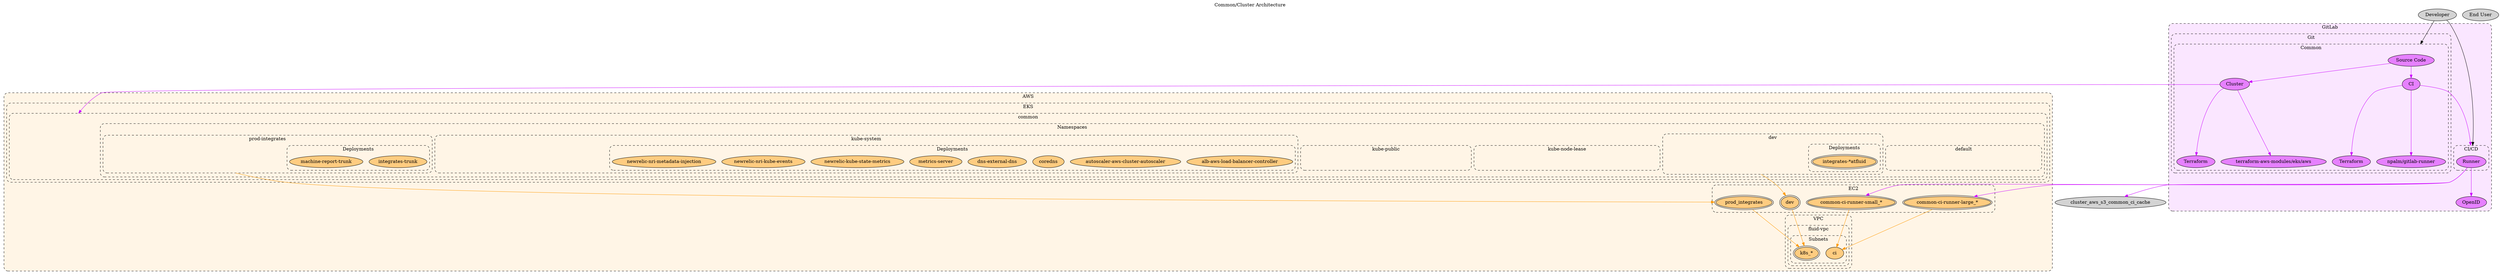 // SPDX-FileCopyrightText: 2022 Fluid Attacks <development@fluidattacks.com>
//
// SPDX-License-Identifier: MPL-2.0

digraph common {
  label="Common/Cluster Architecture"
  labelloc="t"
  compound="true"
  concentrate="true"
  scale="scalexy"

  node[style="filled"]
  graph[style="dashed,rounded"]

  subgraph cluster_aws {
    label="AWS"
    bgcolor="0.1 0.1 1.0"
    node[fillcolor="0.1 0.5 1.0"]

    subgraph cluster_aws_ec2 {
      label="EC2"

      aws_ec2_common_ci_runner_large[label="common-ci-runner-large_*" peripheries="2"]
      aws_ec2_common_ci_runner_small[label="common-ci-runner-small_*" peripheries="2"]
      aws_ec2_dev[label="dev" peripheries="2"]
      aws_ec2_prod_integrates[label="prod_integrates" peripheries="2"]
    }

    subgraph cluster_aws_eks {
      label="EKS"

      subgraph cluster_aws_eks_common {
        label="common"

        cluster_aws_eks_common[style="invis"]

        subgraph cluster_aws_eks_common_worker_groups {
          label="Worker Groups"
        }

        subgraph cluster_aws_eks_common_namespaces {
          label="Namespaces"

          subgraph cluster_aws_eks_common_namespaces_default {
            label="default"

            cluster_aws_eks_common_namespaces_default[style="invis"]
          }

          subgraph cluster_aws_eks_common_namespaces_dev {
            label="dev"

            subgraph cluster_aws_eks_common_namespaces_dev_deployments {
              label="Deployments"

              aws_eks_common_namespaces_dev_deployments_integrates_atfluid[label="integrates-*atfluid" peripheries="2"]
            }

            cluster_aws_eks_common_namespaces_dev[style="invis"]
          }

          subgraph cluster_aws_eks_common_namespaces_kube_node_lease {
            label="kube-node-lease"

            cluster_aws_eks_common_namespaces_kube_node_lease[style="invis"]
          }

          subgraph cluster_aws_eks_common_namespaces_kube_public {
            label="kube-public"

            cluster_aws_eks_common_namespaces_kube_public[style="invis"]
          }

          subgraph cluster_aws_eks_common_namespaces_kube_system {
            label="kube-system"

            subgraph cluster_aws_eks_common_namespaces_kube_system_deployments {
              label="Deployments"

              cluster_aws_eks_common_namespaces_kube_system_alb_aws_load_balancer_controller[label="alb-aws-load-balancer-controller"]
              cluster_aws_eks_common_namespaces_kube_system_autoscaler_aws_cluster_autoscaler[label="autoscaler-aws-cluster-autoscaler"]
              cluster_aws_eks_common_namespaces_kube_system_coredns[label="coredns"]
              cluster_aws_eks_common_namespaces_kube_system_dns_external_dns[label="dns-external-dns"]
              cluster_aws_eks_common_namespaces_kube_system_metrics_server[label="metrics-server"]
              cluster_aws_eks_common_namespaces_kube_system_newrelic_kube_state_metrics[label="newrelic-kube-state-metrics"]
              cluster_aws_eks_common_namespaces_kube_system_newrelic_nri_kube_events[label="newrelic-nri-kube-events"]
              cluster_aws_eks_common_namespaces_kube_system_newrelic_nri_metadata_injection[label="newrelic-nri-metadata-injection"]
            }

            cluster_aws_eks_common_namespaces_kube_system[style="invis"]
          }

          subgraph cluster_aws_eks_common_namespaces_prod_integrates {
            label="prod-integrates"

            subgraph cluster_aws_eks_common_namespaces_prod_integrates_deployments {
              label="Deployments"

              aws_eks_common_namespaces_prod_integrates_deployments_integrates_trunk[label="integrates-trunk"]
              aws_eks_common_namespaces_prod_integrates_deployments_machine_report_trunk[label="machine-report-trunk"]
            }

            cluster_aws_eks_common_namespaces_prod_integrates[style="invis"]
          }

        }
      }
    }

    subgraph cluster_aws_vpc {
      label="VPC"

      subgraph cluster_aws_vpc_fluid_vpc {
        label="fluid-vpc"

        subgraph cluster_aws_vpc_fluid_vpc_subnets {
          label="Subnets"

          cluster_aws_vpc_fluid_vpc_subnets_ci[label="ci"]
          cluster_aws_vpc_fluid_vpc_subnets_k8s[label="k8s_*", peripheries="2"]
        }
      }
    }
  }

  subgraph cluster_cloudflare {
    label="Cloudflare"
    bgcolor="0.6 0.1 1.0"
    node[fillcolor="0.6 0.5 1.0"]

  }

  subgraph cluster_gitlab {
    label="GitLab"
    bgcolor="0.8 0.1 1.0"
    node[fillcolor="0.8 0.5 1.0"]

    subgraph cluster_gitlab_git {
      label="Git"

      subgraph cluster_gitlab_git_common {
        label="Common"

        gitlab_git_common[label="Source Code"]
        gitlab_git_common_ci[label="CI"]
        gitlab_git_common_ci_terraform[label="Terraform"]
        gitlab_git_common_ci_terraform_npalm_gitlab_runner[label="npalm/gitlab-runner"]
        gitlab_git_common_cluster[label="Cluster"]
        gitlab_git_common_cluster_terraform[label="Terraform"]
        gitlab_git_common_cluster_terraform_terraform_aws_modules_eks_aws[label="terraform-aws-modules/eks/aws"]

      }
    }

    gitlab_open_id_provider[label="OpenID"]

    subgraph cluster_gitlab_ci_cd {
      label="CI/CD"

      gitlab_ci_cd_runner[label="Runner"]
    }
  }

  edge[color="0.1 1.0 1.0"]
  aws_ec2_common_ci_runner_large -> cluster_aws_vpc_fluid_vpc_subnets_ci[]
  aws_ec2_common_ci_runner_small -> cluster_aws_vpc_fluid_vpc_subnets_ci[]
  aws_ec2_dev -> cluster_aws_vpc_fluid_vpc_subnets_k8s[]
  aws_ec2_prod_integrates -> cluster_aws_vpc_fluid_vpc_subnets_k8s[]
  cluster_aws_eks_common_namespaces_dev -> aws_ec2_dev[ltail="cluster_aws_eks_common_namespaces_dev"]
  cluster_aws_eks_common_namespaces_prod_integrates -> aws_ec2_prod_integrates[ltail="cluster_aws_eks_common_namespaces_prod_integrates"]

  edge[color="0.6 1.0 1.0"]

  edge[color="0.8 1.0 1.0"]
  gitlab_ci_cd_runner -> aws_ec2_common_ci_runner_large[]
  gitlab_ci_cd_runner -> aws_ec2_common_ci_runner_small[]
  gitlab_ci_cd_runner -> cluster_aws_s3_common_ci_cache[]
  gitlab_ci_cd_runner -> gitlab_open_id_provider[]
  gitlab_git_common -> gitlab_git_common_ci[]
  gitlab_git_common -> gitlab_git_common_cluster[]
  gitlab_git_common_ci -> gitlab_ci_cd_runner[lhead="cluster_gitlab_ci_cd"]
  gitlab_git_common_ci -> gitlab_git_common_ci_terraform[]
  gitlab_git_common_ci -> gitlab_git_common_ci_terraform_npalm_gitlab_runner[]
  gitlab_git_common_cluster -> cluster_aws_eks_common[lhead="cluster_aws_eks_common"]
  gitlab_git_common_cluster -> gitlab_git_common_cluster_terraform[]
  gitlab_git_common_cluster -> gitlab_git_common_cluster_terraform_terraform_aws_modules_eks_aws[]

  node[fillcolor="/x11/lightgray"]
  customer[label="End User"]
  developer[label="Developer"]

  edge[color="/x11/black"]
  developer -> gitlab_ci_cd_runner[lhead="cluster_gitlab_ci_cd"]
  developer -> gitlab_git_common[lhead="cluster_gitlab_git_common"]
}
